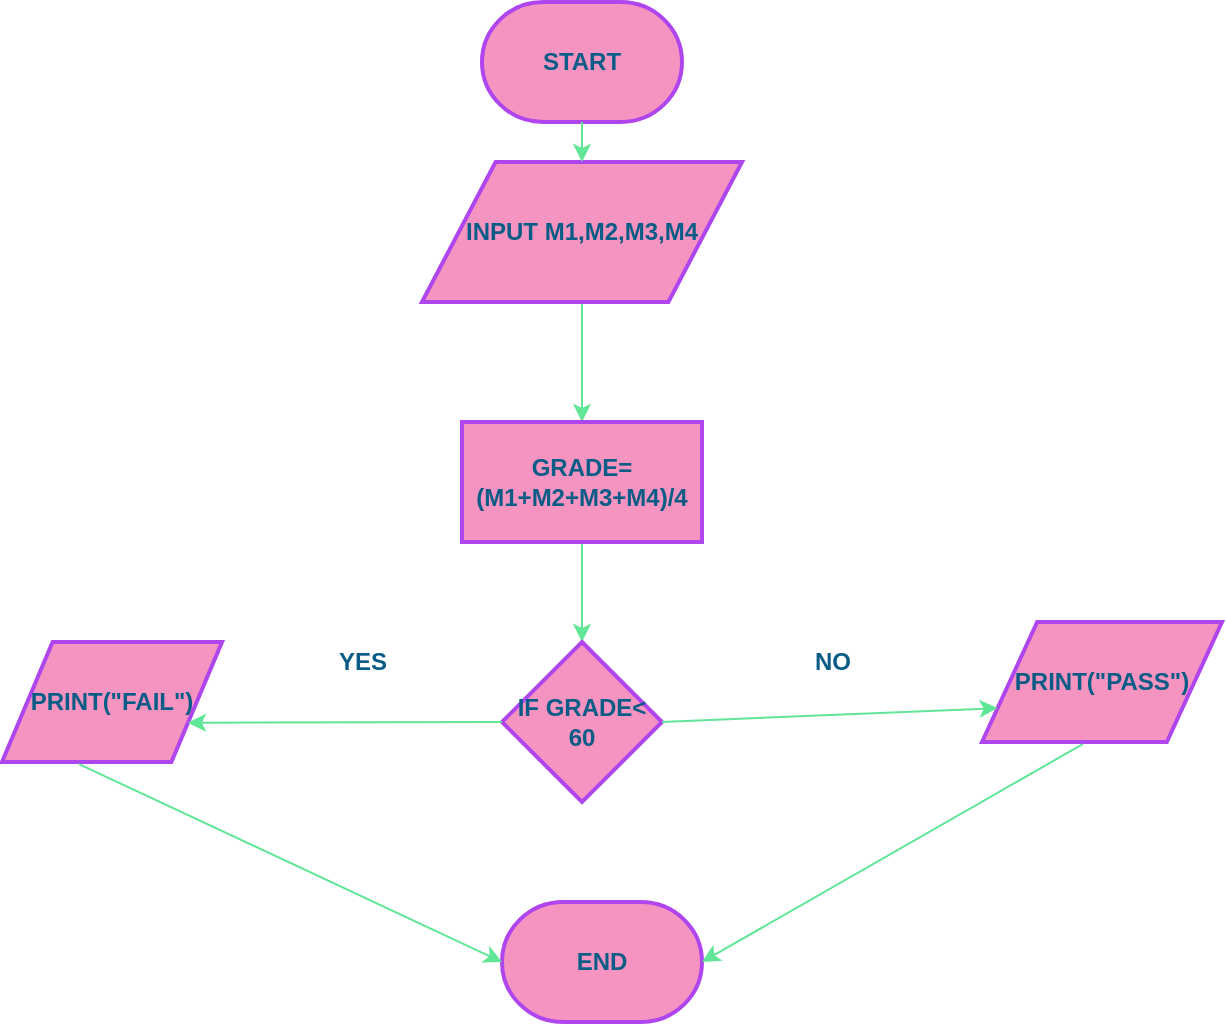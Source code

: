 <mxfile version="16.5.6" type="device"><diagram id="IUp8W7cRjInkIrkoKMAH" name="Page-1"><mxGraphModel dx="806" dy="522" grid="1" gridSize="10" guides="1" tooltips="1" connect="1" arrows="1" fold="1" page="1" pageScale="1" pageWidth="850" pageHeight="1100" math="0" shadow="0"><root><mxCell id="0"/><mxCell id="1" parent="0"/><mxCell id="GQAtrzmXsFzjMCuBVnYt-1" value="&lt;b&gt;START&lt;/b&gt;" style="strokeWidth=2;html=1;shape=mxgraph.flowchart.terminator;whiteSpace=wrap;fillColor=#F694C1;strokeColor=#AF45ED;fontColor=#095C86;rounded=0;" parent="1" vertex="1"><mxGeometry x="360" y="10" width="100" height="60" as="geometry"/></mxCell><mxCell id="GQAtrzmXsFzjMCuBVnYt-3" value="&lt;b&gt;PRINT(&quot;PASS&quot;)&lt;/b&gt;" style="shape=parallelogram;html=1;strokeWidth=2;perimeter=parallelogramPerimeter;whiteSpace=wrap;rounded=0;arcSize=12;size=0.23;fillColor=#F694C1;strokeColor=#AF45ED;fontColor=#095C86;" parent="1" vertex="1"><mxGeometry x="610" y="320" width="120" height="60" as="geometry"/></mxCell><mxCell id="GQAtrzmXsFzjMCuBVnYt-4" value="&lt;b&gt;PRINT(&quot;FAIL&quot;)&lt;/b&gt;" style="shape=parallelogram;html=1;strokeWidth=2;perimeter=parallelogramPerimeter;whiteSpace=wrap;rounded=0;arcSize=12;size=0.23;fillColor=#F694C1;strokeColor=#AF45ED;fontColor=#095C86;" parent="1" vertex="1"><mxGeometry x="120" y="330" width="110" height="60" as="geometry"/></mxCell><mxCell id="GQAtrzmXsFzjMCuBVnYt-7" value="" style="edgeStyle=orthogonalEdgeStyle;rounded=0;orthogonalLoop=1;jettySize=auto;html=1;strokeColor=#60E696;fontColor=#095C86;" parent="1" source="GQAtrzmXsFzjMCuBVnYt-5" target="GQAtrzmXsFzjMCuBVnYt-6" edge="1"><mxGeometry relative="1" as="geometry"/></mxCell><mxCell id="GQAtrzmXsFzjMCuBVnYt-5" value="&lt;b&gt;INPUT M1,M2,M3,M4&lt;/b&gt;" style="shape=parallelogram;html=1;strokeWidth=2;perimeter=parallelogramPerimeter;whiteSpace=wrap;rounded=0;arcSize=12;size=0.23;fillColor=#F694C1;strokeColor=#AF45ED;fontColor=#095C86;" parent="1" vertex="1"><mxGeometry x="330" y="90" width="160" height="70" as="geometry"/></mxCell><mxCell id="GQAtrzmXsFzjMCuBVnYt-9" value="" style="edgeStyle=orthogonalEdgeStyle;rounded=0;orthogonalLoop=1;jettySize=auto;html=1;strokeColor=#60E696;fontColor=#095C86;" parent="1" source="GQAtrzmXsFzjMCuBVnYt-6" target="GQAtrzmXsFzjMCuBVnYt-8" edge="1"><mxGeometry relative="1" as="geometry"/></mxCell><mxCell id="GQAtrzmXsFzjMCuBVnYt-6" value="&lt;b&gt;GRADE=(M1+M2+M3+M4)/4&lt;/b&gt;" style="whiteSpace=wrap;html=1;strokeWidth=2;rounded=0;arcSize=12;fillColor=#F694C1;strokeColor=#AF45ED;fontColor=#095C86;" parent="1" vertex="1"><mxGeometry x="350" y="220" width="120" height="60" as="geometry"/></mxCell><mxCell id="GQAtrzmXsFzjMCuBVnYt-8" value="&lt;b&gt;IF GRADE&amp;lt; 60&lt;/b&gt;" style="rhombus;whiteSpace=wrap;html=1;strokeWidth=2;rounded=0;arcSize=12;fillColor=#F694C1;strokeColor=#AF45ED;fontColor=#095C86;" parent="1" vertex="1"><mxGeometry x="370" y="330" width="80" height="80" as="geometry"/></mxCell><mxCell id="GQAtrzmXsFzjMCuBVnYt-10" value="&lt;b&gt;END&lt;/b&gt;" style="strokeWidth=2;html=1;shape=mxgraph.flowchart.terminator;whiteSpace=wrap;fillColor=#F694C1;strokeColor=#AF45ED;fontColor=#095C86;rounded=0;" parent="1" vertex="1"><mxGeometry x="370" y="460" width="100" height="60" as="geometry"/></mxCell><mxCell id="GQAtrzmXsFzjMCuBVnYt-11" value="" style="endArrow=classic;html=1;rounded=0;exitX=0.35;exitY=1.017;exitDx=0;exitDy=0;exitPerimeter=0;entryX=0;entryY=0.5;entryDx=0;entryDy=0;entryPerimeter=0;strokeColor=#60E696;fontColor=#095C86;" parent="1" source="GQAtrzmXsFzjMCuBVnYt-4" target="GQAtrzmXsFzjMCuBVnYt-10" edge="1"><mxGeometry width="50" height="50" relative="1" as="geometry"><mxPoint x="310" y="470" as="sourcePoint"/><mxPoint x="360" y="420" as="targetPoint"/></mxGeometry></mxCell><mxCell id="GQAtrzmXsFzjMCuBVnYt-12" value="" style="endArrow=classic;html=1;rounded=0;entryX=0;entryY=0.75;entryDx=0;entryDy=0;strokeColor=#60E696;fontColor=#095C86;" parent="1" target="GQAtrzmXsFzjMCuBVnYt-3" edge="1"><mxGeometry width="50" height="50" relative="1" as="geometry"><mxPoint x="450" y="370" as="sourcePoint"/><mxPoint x="500" y="320" as="targetPoint"/></mxGeometry></mxCell><mxCell id="GQAtrzmXsFzjMCuBVnYt-13" value="" style="endArrow=classic;html=1;rounded=0;exitX=0;exitY=0.5;exitDx=0;exitDy=0;entryX=1;entryY=0.75;entryDx=0;entryDy=0;strokeColor=#60E696;fontColor=#095C86;" parent="1" source="GQAtrzmXsFzjMCuBVnYt-8" target="GQAtrzmXsFzjMCuBVnYt-4" edge="1"><mxGeometry width="50" height="50" relative="1" as="geometry"><mxPoint x="340" y="370" as="sourcePoint"/><mxPoint x="390" y="320" as="targetPoint"/></mxGeometry></mxCell><mxCell id="GQAtrzmXsFzjMCuBVnYt-14" value="" style="endArrow=classic;html=1;rounded=0;exitX=0.42;exitY=1.017;exitDx=0;exitDy=0;exitPerimeter=0;entryX=1;entryY=0.5;entryDx=0;entryDy=0;entryPerimeter=0;strokeColor=#60E696;fontColor=#095C86;" parent="1" source="GQAtrzmXsFzjMCuBVnYt-3" target="GQAtrzmXsFzjMCuBVnYt-10" edge="1"><mxGeometry width="50" height="50" relative="1" as="geometry"><mxPoint x="660" y="470" as="sourcePoint"/><mxPoint x="710" y="420" as="targetPoint"/></mxGeometry></mxCell><mxCell id="GQAtrzmXsFzjMCuBVnYt-15" value="" style="endArrow=classic;html=1;rounded=0;exitX=0.5;exitY=1;exitDx=0;exitDy=0;exitPerimeter=0;entryX=0.5;entryY=0;entryDx=0;entryDy=0;strokeColor=#60E696;fontColor=#095C86;" parent="1" source="GQAtrzmXsFzjMCuBVnYt-1" target="GQAtrzmXsFzjMCuBVnYt-5" edge="1"><mxGeometry width="50" height="50" relative="1" as="geometry"><mxPoint x="520" y="80" as="sourcePoint"/><mxPoint x="570" y="30" as="targetPoint"/></mxGeometry></mxCell><mxCell id="Xw86wBgmc_wGcXbeHLL--1" value="&lt;b&gt;YES&lt;/b&gt;" style="text;html=1;resizable=0;autosize=1;align=center;verticalAlign=middle;points=[];fillColor=none;strokeColor=none;rounded=0;sketch=0;fontColor=#095C86;" vertex="1" parent="1"><mxGeometry x="280" y="330" width="40" height="20" as="geometry"/></mxCell><mxCell id="Xw86wBgmc_wGcXbeHLL--2" value="&lt;b&gt;NO&lt;/b&gt;" style="text;html=1;resizable=0;autosize=1;align=center;verticalAlign=middle;points=[];fillColor=none;strokeColor=none;rounded=0;sketch=0;fontColor=#095C86;" vertex="1" parent="1"><mxGeometry x="520" y="330" width="30" height="20" as="geometry"/></mxCell></root></mxGraphModel></diagram></mxfile>